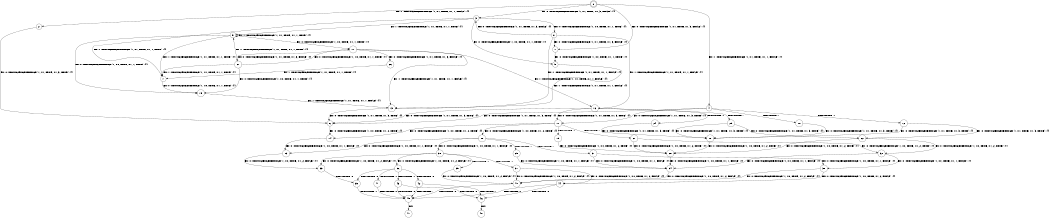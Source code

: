 digraph BCG {
size = "7, 10.5";
center = TRUE;
node [shape = circle];
0 [peripheries = 2];
0 -> 1 [label = "EX !0 !ATOMIC_EXCH_BRANCH (1, +1, TRUE, +1, 3, FALSE) !{}"];
0 -> 2 [label = "EX !1 !ATOMIC_EXCH_BRANCH (1, +1, TRUE, +1, 1, FALSE) !{}"];
0 -> 3 [label = "EX !0 !ATOMIC_EXCH_BRANCH (1, +1, TRUE, +1, 3, FALSE) !{}"];
0 -> 4 [label = "EX !1 !ATOMIC_EXCH_BRANCH (1, +1, TRUE, +1, 1, FALSE) !{}"];
1 -> 5 [label = "EX !0 !ATOMIC_EXCH_BRANCH (1, +0, TRUE, +1, 1, TRUE) !{}"];
2 -> 6 [label = "EX !0 !ATOMIC_EXCH_BRANCH (1, +1, TRUE, +1, 3, TRUE) !{}"];
3 -> 5 [label = "EX !0 !ATOMIC_EXCH_BRANCH (1, +0, TRUE, +1, 1, TRUE) !{}"];
3 -> 7 [label = "EX !1 !ATOMIC_EXCH_BRANCH (1, +1, TRUE, +1, 1, TRUE) !{}"];
3 -> 8 [label = "EX !0 !ATOMIC_EXCH_BRANCH (1, +0, TRUE, +1, 1, TRUE) !{}"];
3 -> 9 [label = "EX !1 !ATOMIC_EXCH_BRANCH (1, +1, TRUE, +1, 1, TRUE) !{}"];
4 -> 6 [label = "EX !0 !ATOMIC_EXCH_BRANCH (1, +1, TRUE, +1, 3, TRUE) !{}"];
4 -> 10 [label = "TERMINATE !1"];
4 -> 11 [label = "EX !0 !ATOMIC_EXCH_BRANCH (1, +1, TRUE, +1, 3, TRUE) !{}"];
4 -> 12 [label = "TERMINATE !1"];
5 -> 13 [label = "EX !1 !ATOMIC_EXCH_BRANCH (1, +1, TRUE, +1, 1, FALSE) !{}"];
6 -> 14 [label = "EX !0 !ATOMIC_EXCH_BRANCH (1, +0, TRUE, +1, 2, TRUE) !{}"];
7 -> 15 [label = "EX !0 !ATOMIC_EXCH_BRANCH (1, +0, TRUE, +1, 1, TRUE) !{}"];
8 -> 1 [label = "EX !0 !ATOMIC_EXCH_BRANCH (1, +1, TRUE, +1, 3, FALSE) !{}"];
8 -> 13 [label = "EX !1 !ATOMIC_EXCH_BRANCH (1, +1, TRUE, +1, 1, FALSE) !{}"];
8 -> 3 [label = "EX !0 !ATOMIC_EXCH_BRANCH (1, +1, TRUE, +1, 3, FALSE) !{}"];
8 -> 16 [label = "EX !1 !ATOMIC_EXCH_BRANCH (1, +1, TRUE, +1, 1, FALSE) !{}"];
9 -> 15 [label = "EX !0 !ATOMIC_EXCH_BRANCH (1, +0, TRUE, +1, 1, TRUE) !{}"];
9 -> 7 [label = "EX !1 !ATOMIC_EXCH_BRANCH (1, +1, TRUE, +1, 1, TRUE) !{}"];
9 -> 17 [label = "EX !0 !ATOMIC_EXCH_BRANCH (1, +0, TRUE, +1, 1, TRUE) !{}"];
9 -> 9 [label = "EX !1 !ATOMIC_EXCH_BRANCH (1, +1, TRUE, +1, 1, TRUE) !{}"];
10 -> 18 [label = "EX !0 !ATOMIC_EXCH_BRANCH (1, +1, TRUE, +1, 3, TRUE) !{}"];
11 -> 14 [label = "EX !0 !ATOMIC_EXCH_BRANCH (1, +0, TRUE, +1, 2, TRUE) !{}"];
11 -> 19 [label = "TERMINATE !1"];
11 -> 20 [label = "EX !0 !ATOMIC_EXCH_BRANCH (1, +0, TRUE, +1, 2, TRUE) !{}"];
11 -> 21 [label = "TERMINATE !1"];
12 -> 18 [label = "EX !0 !ATOMIC_EXCH_BRANCH (1, +1, TRUE, +1, 3, TRUE) !{}"];
12 -> 22 [label = "EX !0 !ATOMIC_EXCH_BRANCH (1, +1, TRUE, +1, 3, TRUE) !{}"];
13 -> 6 [label = "EX !0 !ATOMIC_EXCH_BRANCH (1, +1, TRUE, +1, 3, TRUE) !{}"];
14 -> 23 [label = "EX !0 !ATOMIC_EXCH_BRANCH (1, +0, TRUE, +1, 1, FALSE) !{}"];
15 -> 13 [label = "EX !1 !ATOMIC_EXCH_BRANCH (1, +1, TRUE, +1, 1, FALSE) !{}"];
16 -> 6 [label = "EX !0 !ATOMIC_EXCH_BRANCH (1, +1, TRUE, +1, 3, TRUE) !{}"];
16 -> 24 [label = "TERMINATE !1"];
16 -> 11 [label = "EX !0 !ATOMIC_EXCH_BRANCH (1, +1, TRUE, +1, 3, TRUE) !{}"];
16 -> 25 [label = "TERMINATE !1"];
17 -> 26 [label = "EX !0 !ATOMIC_EXCH_BRANCH (1, +1, TRUE, +1, 3, FALSE) !{}"];
17 -> 13 [label = "EX !1 !ATOMIC_EXCH_BRANCH (1, +1, TRUE, +1, 1, FALSE) !{}"];
17 -> 27 [label = "EX !0 !ATOMIC_EXCH_BRANCH (1, +1, TRUE, +1, 3, FALSE) !{}"];
17 -> 16 [label = "EX !1 !ATOMIC_EXCH_BRANCH (1, +1, TRUE, +1, 1, FALSE) !{}"];
18 -> 28 [label = "EX !0 !ATOMIC_EXCH_BRANCH (1, +0, TRUE, +1, 2, TRUE) !{}"];
19 -> 28 [label = "EX !0 !ATOMIC_EXCH_BRANCH (1, +0, TRUE, +1, 2, TRUE) !{}"];
20 -> 23 [label = "EX !0 !ATOMIC_EXCH_BRANCH (1, +0, TRUE, +1, 1, FALSE) !{}"];
20 -> 29 [label = "TERMINATE !1"];
20 -> 30 [label = "EX !0 !ATOMIC_EXCH_BRANCH (1, +0, TRUE, +1, 1, FALSE) !{}"];
20 -> 31 [label = "TERMINATE !1"];
21 -> 28 [label = "EX !0 !ATOMIC_EXCH_BRANCH (1, +0, TRUE, +1, 2, TRUE) !{}"];
21 -> 32 [label = "EX !0 !ATOMIC_EXCH_BRANCH (1, +0, TRUE, +1, 2, TRUE) !{}"];
22 -> 28 [label = "EX !0 !ATOMIC_EXCH_BRANCH (1, +0, TRUE, +1, 2, TRUE) !{}"];
22 -> 32 [label = "EX !0 !ATOMIC_EXCH_BRANCH (1, +0, TRUE, +1, 2, TRUE) !{}"];
23 -> 33 [label = "EX !0 !ATOMIC_EXCH_BRANCH (1, +0, TRUE, +1, 2, FALSE) !{}"];
24 -> 18 [label = "EX !0 !ATOMIC_EXCH_BRANCH (1, +1, TRUE, +1, 3, TRUE) !{}"];
25 -> 18 [label = "EX !0 !ATOMIC_EXCH_BRANCH (1, +1, TRUE, +1, 3, TRUE) !{}"];
25 -> 22 [label = "EX !0 !ATOMIC_EXCH_BRANCH (1, +1, TRUE, +1, 3, TRUE) !{}"];
26 -> 7 [label = "EX !1 !ATOMIC_EXCH_BRANCH (1, +1, TRUE, +1, 1, TRUE) !{}"];
27 -> 15 [label = "EX !0 !ATOMIC_EXCH_BRANCH (1, +0, TRUE, +1, 1, TRUE) !{}"];
27 -> 7 [label = "EX !1 !ATOMIC_EXCH_BRANCH (1, +1, TRUE, +1, 1, TRUE) !{}"];
27 -> 17 [label = "EX !0 !ATOMIC_EXCH_BRANCH (1, +0, TRUE, +1, 1, TRUE) !{}"];
27 -> 9 [label = "EX !1 !ATOMIC_EXCH_BRANCH (1, +1, TRUE, +1, 1, TRUE) !{}"];
28 -> 34 [label = "EX !0 !ATOMIC_EXCH_BRANCH (1, +0, TRUE, +1, 1, FALSE) !{}"];
29 -> 34 [label = "EX !0 !ATOMIC_EXCH_BRANCH (1, +0, TRUE, +1, 1, FALSE) !{}"];
30 -> 33 [label = "EX !0 !ATOMIC_EXCH_BRANCH (1, +0, TRUE, +1, 2, FALSE) !{}"];
30 -> 35 [label = "TERMINATE !1"];
30 -> 36 [label = "EX !0 !ATOMIC_EXCH_BRANCH (1, +0, TRUE, +1, 2, FALSE) !{}"];
30 -> 37 [label = "TERMINATE !1"];
31 -> 34 [label = "EX !0 !ATOMIC_EXCH_BRANCH (1, +0, TRUE, +1, 1, FALSE) !{}"];
31 -> 38 [label = "EX !0 !ATOMIC_EXCH_BRANCH (1, +0, TRUE, +1, 1, FALSE) !{}"];
32 -> 34 [label = "EX !0 !ATOMIC_EXCH_BRANCH (1, +0, TRUE, +1, 1, FALSE) !{}"];
32 -> 38 [label = "EX !0 !ATOMIC_EXCH_BRANCH (1, +0, TRUE, +1, 1, FALSE) !{}"];
33 -> 39 [label = "TERMINATE !0"];
34 -> 40 [label = "EX !0 !ATOMIC_EXCH_BRANCH (1, +0, TRUE, +1, 2, FALSE) !{}"];
35 -> 40 [label = "EX !0 !ATOMIC_EXCH_BRANCH (1, +0, TRUE, +1, 2, FALSE) !{}"];
36 -> 39 [label = "TERMINATE !0"];
36 -> 41 [label = "TERMINATE !1"];
36 -> 42 [label = "TERMINATE !0"];
36 -> 43 [label = "TERMINATE !1"];
37 -> 40 [label = "EX !0 !ATOMIC_EXCH_BRANCH (1, +0, TRUE, +1, 2, FALSE) !{}"];
37 -> 44 [label = "EX !0 !ATOMIC_EXCH_BRANCH (1, +0, TRUE, +1, 2, FALSE) !{}"];
38 -> 40 [label = "EX !0 !ATOMIC_EXCH_BRANCH (1, +0, TRUE, +1, 2, FALSE) !{}"];
38 -> 44 [label = "EX !0 !ATOMIC_EXCH_BRANCH (1, +0, TRUE, +1, 2, FALSE) !{}"];
39 -> 45 [label = "TERMINATE !1"];
40 -> 45 [label = "TERMINATE !0"];
41 -> 45 [label = "TERMINATE !0"];
42 -> 45 [label = "TERMINATE !1"];
42 -> 46 [label = "TERMINATE !1"];
43 -> 45 [label = "TERMINATE !0"];
43 -> 46 [label = "TERMINATE !0"];
44 -> 45 [label = "TERMINATE !0"];
44 -> 46 [label = "TERMINATE !0"];
45 -> 47 [label = "exit"];
46 -> 48 [label = "exit"];
}
